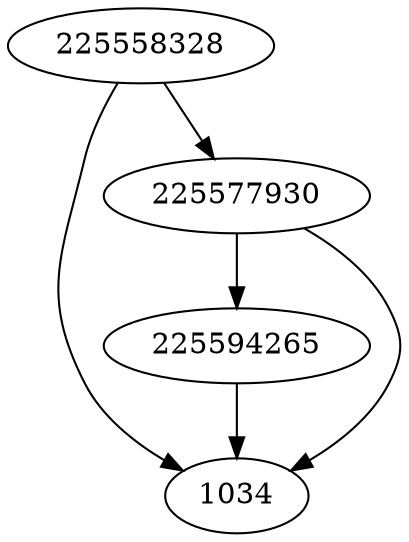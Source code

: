 strict digraph  {
225558328;
225594265;
1034;
225577930;
225558328 -> 1034;
225558328 -> 225577930;
225594265 -> 1034;
225577930 -> 225594265;
225577930 -> 1034;
}
